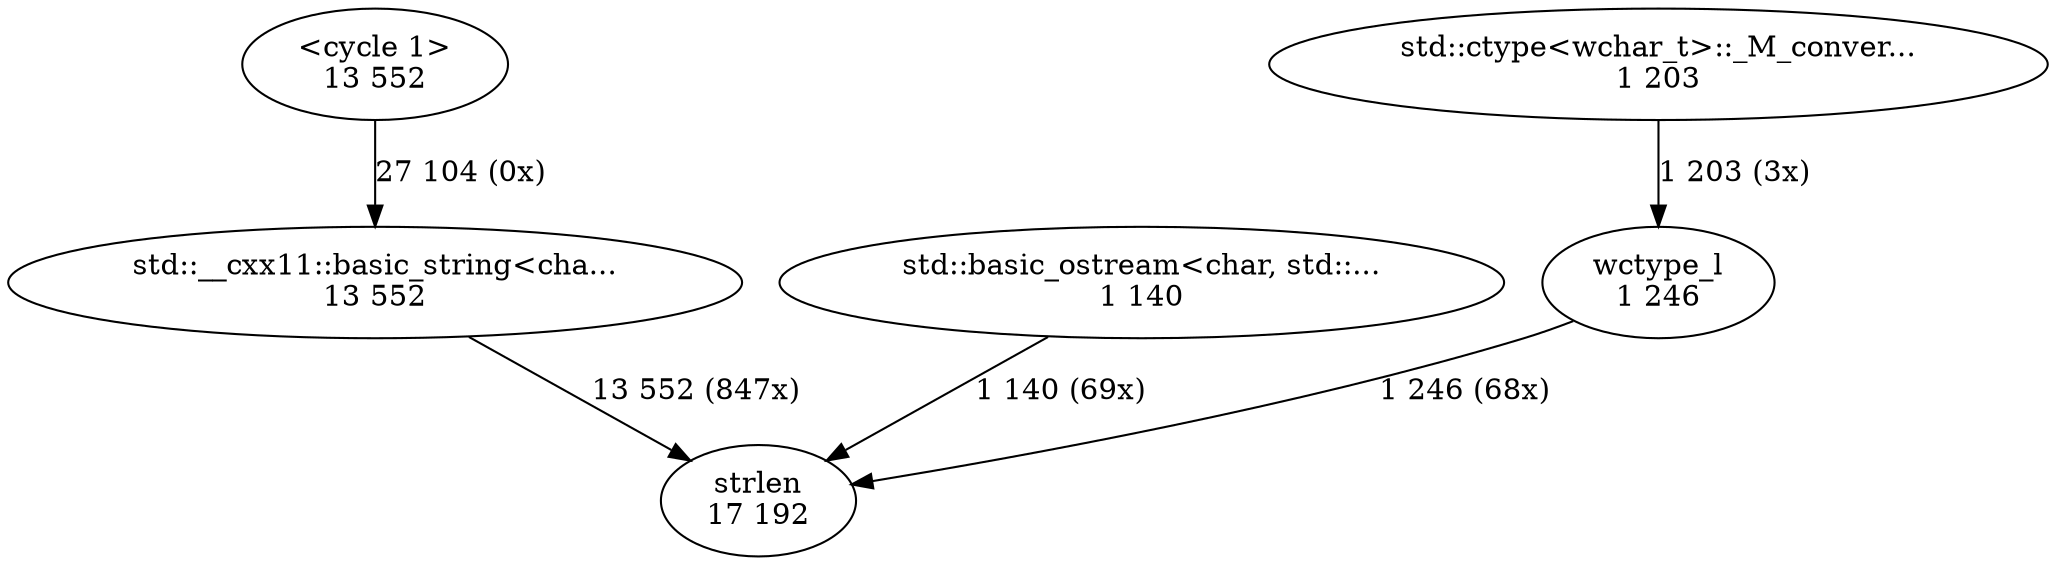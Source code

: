 digraph "callgraph" {
  Fca4060 [label="<cycle 1>\n13 552"];
  Fcef8d8 [label="strlen\n17 192"];
  Fd01138 [label="std::__cxx11::basic_string<cha...\n13 552"];
  Fd54ed8 [label="std::basic_ostream<char, std::...\n1 140"];
  Fd91f48 [label="wctype_l\n1 246"];
  Fd92b28 [label="std::ctype<wchar_t>::_M_conver...\n1 203"];
  Fca4060 -> Fd01138 [weight=2,label="27 104 (0x)"];
  Fd01138 -> Fcef8d8 [weight=2,label="13 552 (847x)"];
  Fd54ed8 -> Fcef8d8 [weight=1,label="1 140 (69x)"];
  Fd91f48 -> Fcef8d8 [weight=1,label="1 246 (68x)"];
  Fd92b28 -> Fd91f48 [weight=1,label="1 203 (3x)"];
}
